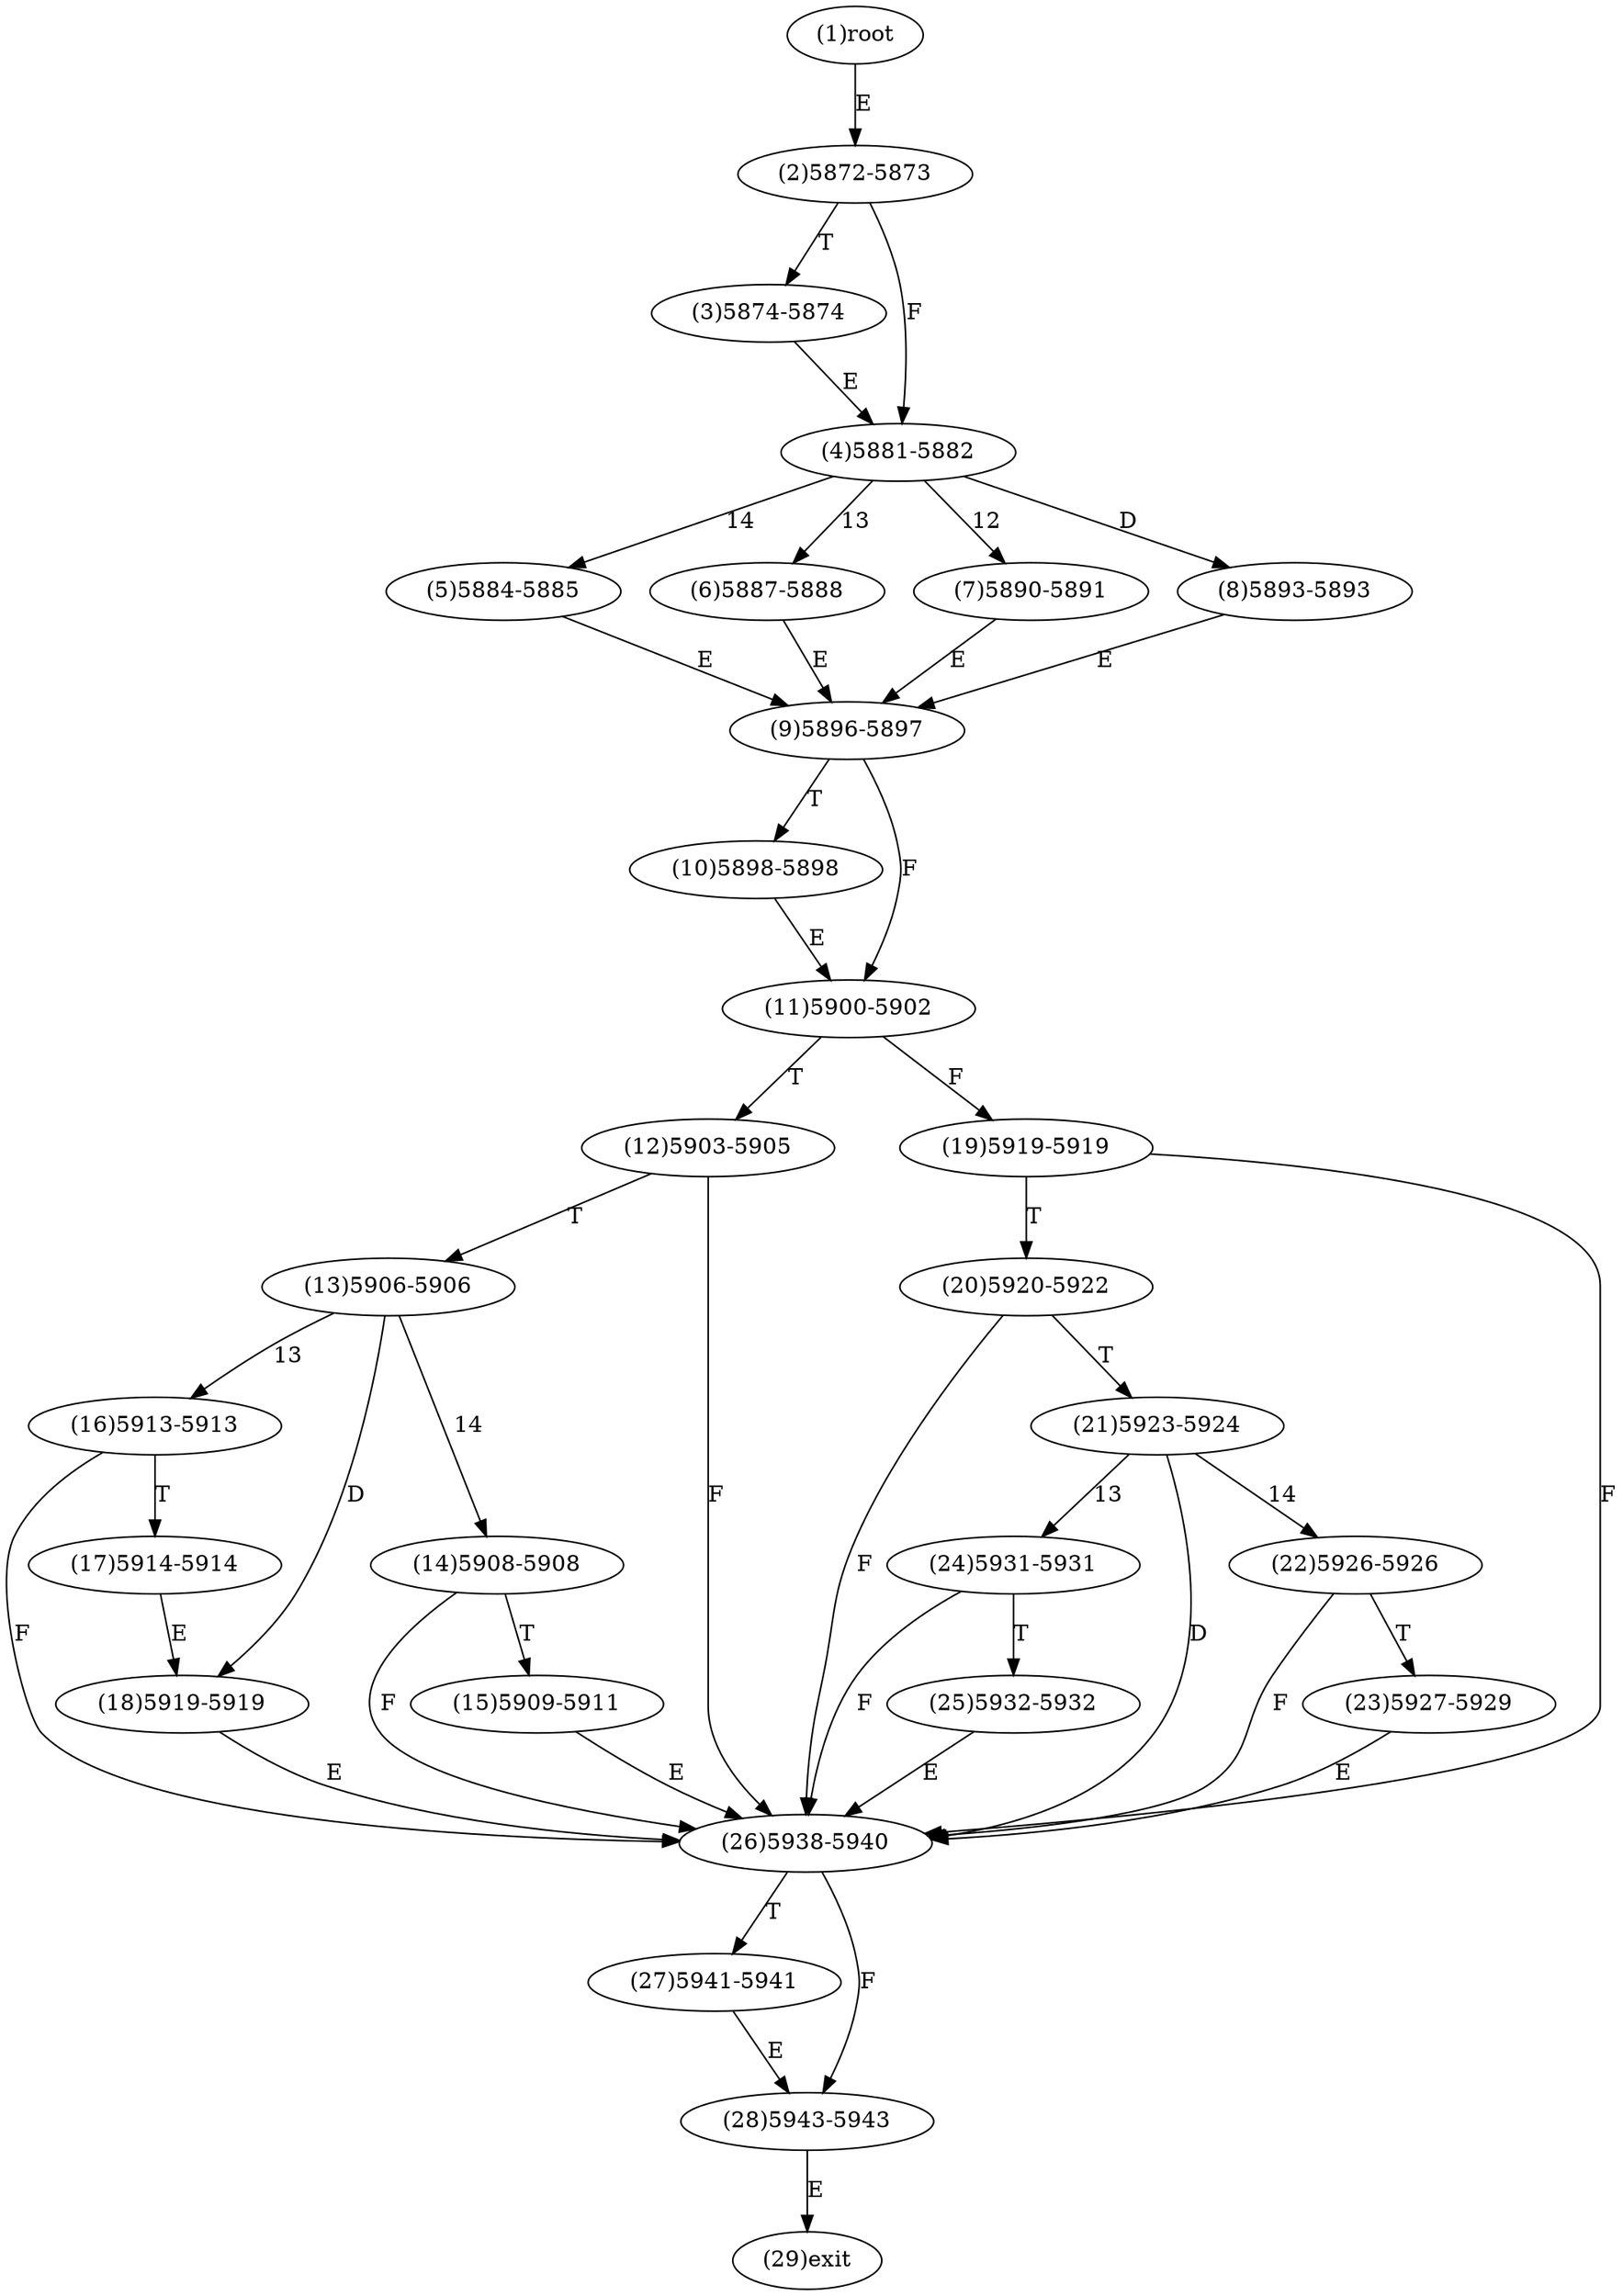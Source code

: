 digraph "" { 
1[ label="(1)root"];
2[ label="(2)5872-5873"];
3[ label="(3)5874-5874"];
4[ label="(4)5881-5882"];
5[ label="(5)5884-5885"];
6[ label="(6)5887-5888"];
7[ label="(7)5890-5891"];
8[ label="(8)5893-5893"];
9[ label="(9)5896-5897"];
10[ label="(10)5898-5898"];
11[ label="(11)5900-5902"];
12[ label="(12)5903-5905"];
13[ label="(13)5906-5906"];
14[ label="(14)5908-5908"];
15[ label="(15)5909-5911"];
17[ label="(17)5914-5914"];
16[ label="(16)5913-5913"];
19[ label="(19)5919-5919"];
18[ label="(18)5919-5919"];
21[ label="(21)5923-5924"];
20[ label="(20)5920-5922"];
23[ label="(23)5927-5929"];
22[ label="(22)5926-5926"];
25[ label="(25)5932-5932"];
24[ label="(24)5931-5931"];
27[ label="(27)5941-5941"];
26[ label="(26)5938-5940"];
29[ label="(29)exit"];
28[ label="(28)5943-5943"];
1->2[ label="E"];
2->4[ label="F"];
2->3[ label="T"];
3->4[ label="E"];
4->7[ label="12"];
4->6[ label="13"];
4->5[ label="14"];
4->8[ label="D"];
5->9[ label="E"];
6->9[ label="E"];
7->9[ label="E"];
8->9[ label="E"];
9->11[ label="F"];
9->10[ label="T"];
10->11[ label="E"];
11->19[ label="F"];
11->12[ label="T"];
12->26[ label="F"];
12->13[ label="T"];
13->16[ label="13"];
13->14[ label="14"];
13->18[ label="D"];
14->26[ label="F"];
14->15[ label="T"];
15->26[ label="E"];
16->26[ label="F"];
16->17[ label="T"];
17->18[ label="E"];
18->26[ label="E"];
19->26[ label="F"];
19->20[ label="T"];
20->26[ label="F"];
20->21[ label="T"];
21->24[ label="13"];
21->22[ label="14"];
21->26[ label="D"];
22->26[ label="F"];
22->23[ label="T"];
23->26[ label="E"];
24->26[ label="F"];
24->25[ label="T"];
25->26[ label="E"];
26->28[ label="F"];
26->27[ label="T"];
27->28[ label="E"];
28->29[ label="E"];
}